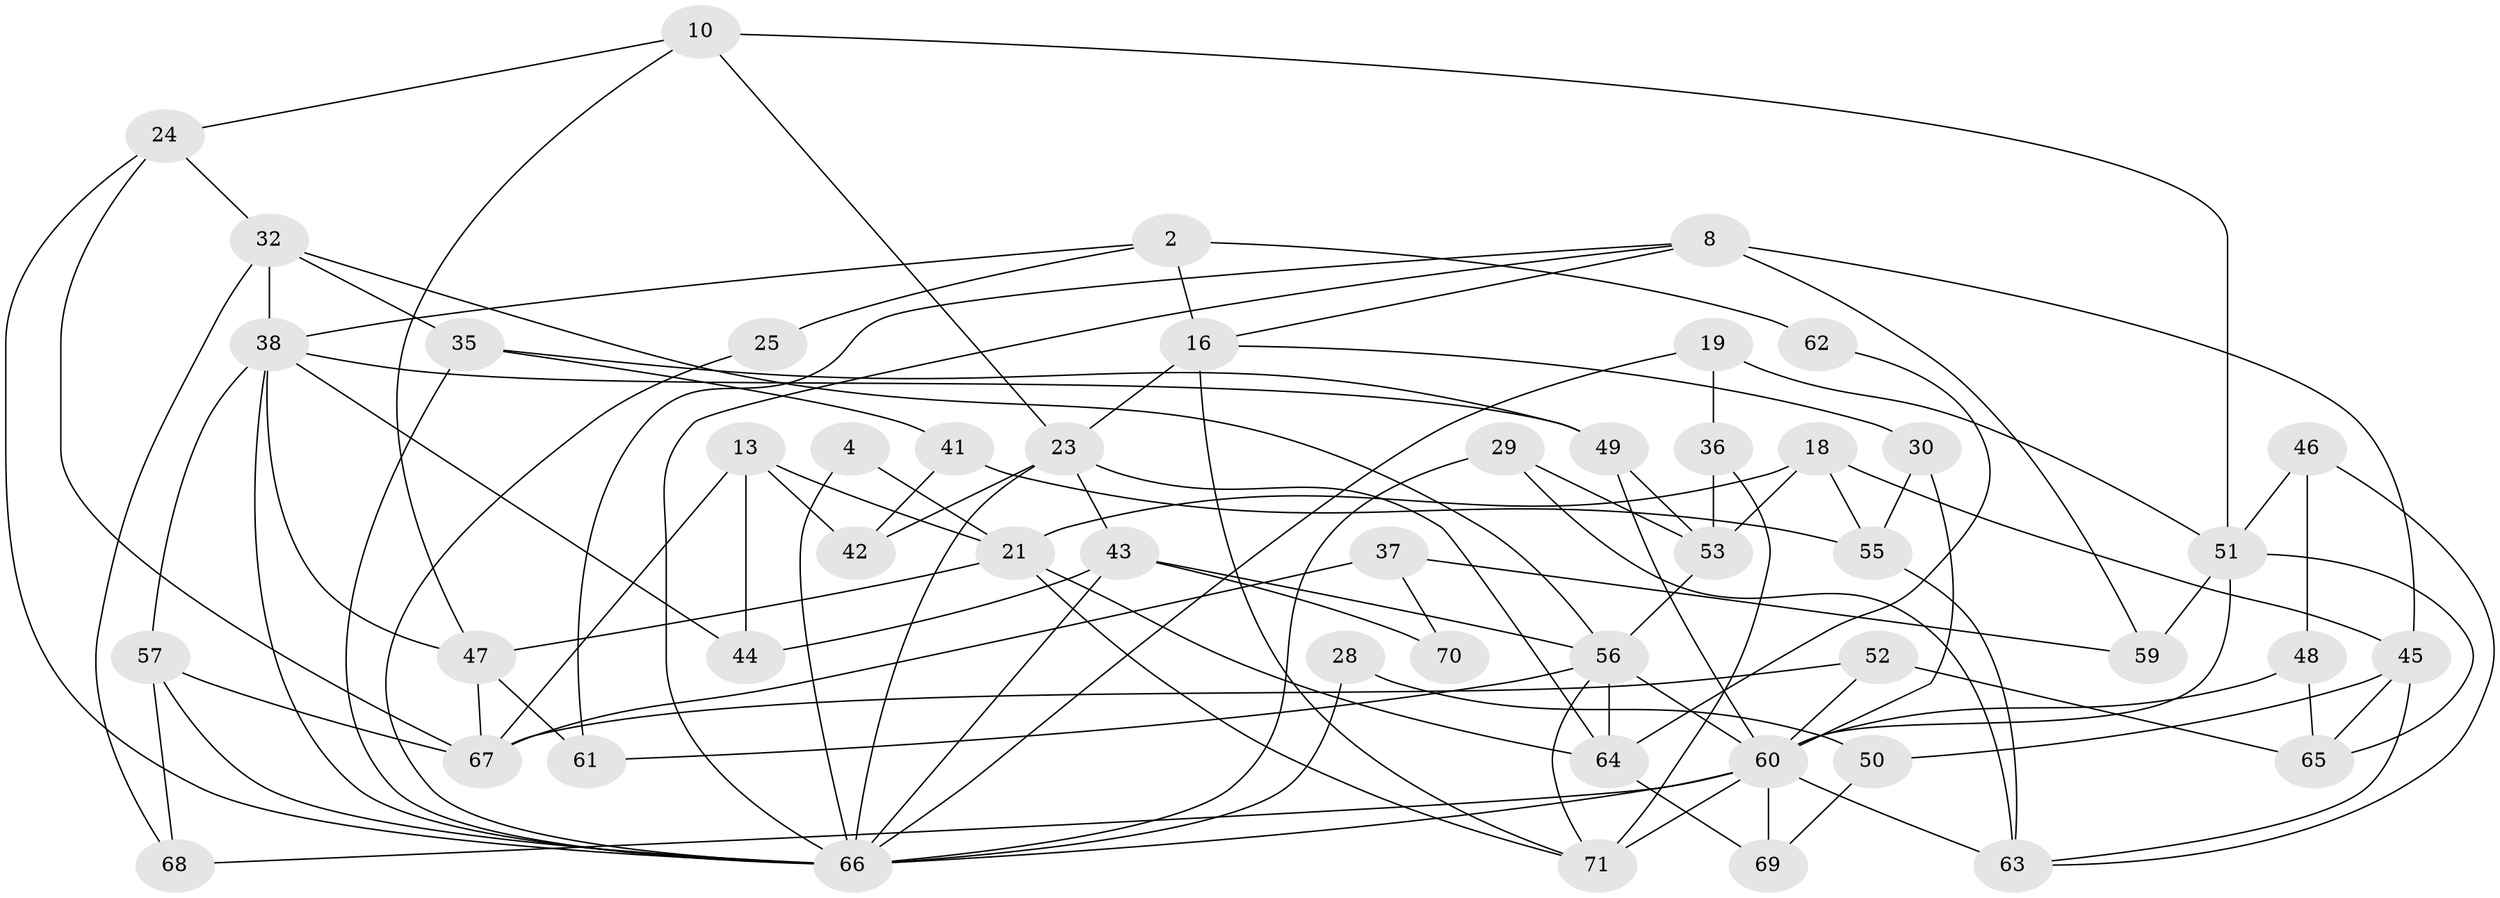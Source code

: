 // original degree distribution, {5: 0.16901408450704225, 6: 0.09859154929577464, 3: 0.2535211267605634, 2: 0.1267605633802817, 4: 0.30985915492957744, 8: 0.014084507042253521, 7: 0.028169014084507043}
// Generated by graph-tools (version 1.1) at 2025/53/03/04/25 21:53:45]
// undirected, 49 vertices, 105 edges
graph export_dot {
graph [start="1"]
  node [color=gray90,style=filled];
  2;
  4;
  8;
  10;
  13;
  16;
  18;
  19;
  21 [super="+14"];
  23 [super="+20"];
  24;
  25;
  28;
  29;
  30;
  32 [super="+1"];
  35;
  36 [super="+22"];
  37;
  38 [super="+5"];
  41;
  42;
  43;
  44;
  45 [super="+3"];
  46;
  47 [super="+26"];
  48;
  49;
  50;
  51 [super="+34"];
  52;
  53 [super="+17"];
  55;
  56 [super="+40"];
  57 [super="+7"];
  59 [super="+39"];
  60 [super="+58"];
  61;
  62 [super="+27"];
  63;
  64 [super="+54"];
  65;
  66 [super="+11+33"];
  67 [super="+12"];
  68 [super="+15"];
  69;
  70;
  71 [super="+6"];
  2 -- 16;
  2 -- 25;
  2 -- 38 [weight=2];
  2 -- 62 [weight=2];
  4 -- 21;
  4 -- 66;
  8 -- 61;
  8 -- 16;
  8 -- 45;
  8 -- 59 [weight=2];
  8 -- 66;
  10 -- 24;
  10 -- 23;
  10 -- 47;
  10 -- 51;
  13 -- 42;
  13 -- 44;
  13 -- 67 [weight=2];
  13 -- 21;
  16 -- 30;
  16 -- 71;
  16 -- 23;
  18 -- 53 [weight=2];
  18 -- 21;
  18 -- 55;
  18 -- 45;
  19 -- 51 [weight=2];
  19 -- 36 [weight=2];
  19 -- 66;
  21 -- 64 [weight=2];
  21 -- 71;
  21 -- 47;
  23 -- 43 [weight=2];
  23 -- 64;
  23 -- 42;
  23 -- 66;
  24 -- 67;
  24 -- 32;
  24 -- 66;
  25 -- 66;
  28 -- 50;
  28 -- 66;
  29 -- 63;
  29 -- 53;
  29 -- 66;
  30 -- 55;
  30 -- 60;
  32 -- 56 [weight=2];
  32 -- 35;
  32 -- 68;
  32 -- 38;
  35 -- 66;
  35 -- 41;
  35 -- 49;
  36 -- 53 [weight=2];
  36 -- 71;
  37 -- 70;
  37 -- 59;
  37 -- 67;
  38 -- 44;
  38 -- 49;
  38 -- 66;
  38 -- 57 [weight=2];
  38 -- 47;
  41 -- 55;
  41 -- 42;
  43 -- 66;
  43 -- 44;
  43 -- 56;
  43 -- 70;
  45 -- 63;
  45 -- 65;
  45 -- 50;
  46 -- 48;
  46 -- 51;
  46 -- 63;
  47 -- 67;
  47 -- 61;
  48 -- 65;
  48 -- 60;
  49 -- 53;
  49 -- 60;
  50 -- 69;
  51 -- 60;
  51 -- 65;
  51 -- 59;
  52 -- 67;
  52 -- 65;
  52 -- 60;
  53 -- 56 [weight=2];
  55 -- 63;
  56 -- 61;
  56 -- 60;
  56 -- 71;
  56 -- 64;
  57 -- 67;
  57 -- 66;
  57 -- 68;
  60 -- 66 [weight=2];
  60 -- 69;
  60 -- 71 [weight=2];
  60 -- 63;
  60 -- 68;
  62 -- 64;
  64 -- 69;
}
